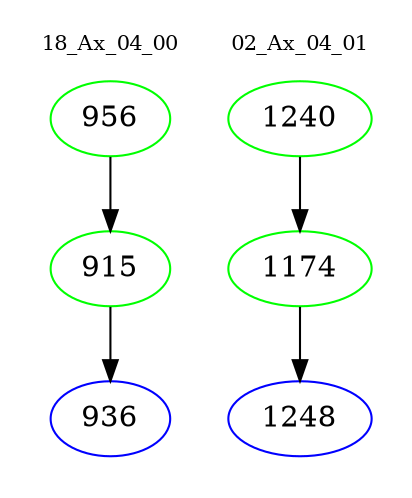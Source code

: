 digraph{
subgraph cluster_0 {
color = white
label = "18_Ax_04_00";
fontsize=10;
T0_956 [label="956", color="green"]
T0_956 -> T0_915 [color="black"]
T0_915 [label="915", color="green"]
T0_915 -> T0_936 [color="black"]
T0_936 [label="936", color="blue"]
}
subgraph cluster_1 {
color = white
label = "02_Ax_04_01";
fontsize=10;
T1_1240 [label="1240", color="green"]
T1_1240 -> T1_1174 [color="black"]
T1_1174 [label="1174", color="green"]
T1_1174 -> T1_1248 [color="black"]
T1_1248 [label="1248", color="blue"]
}
}
